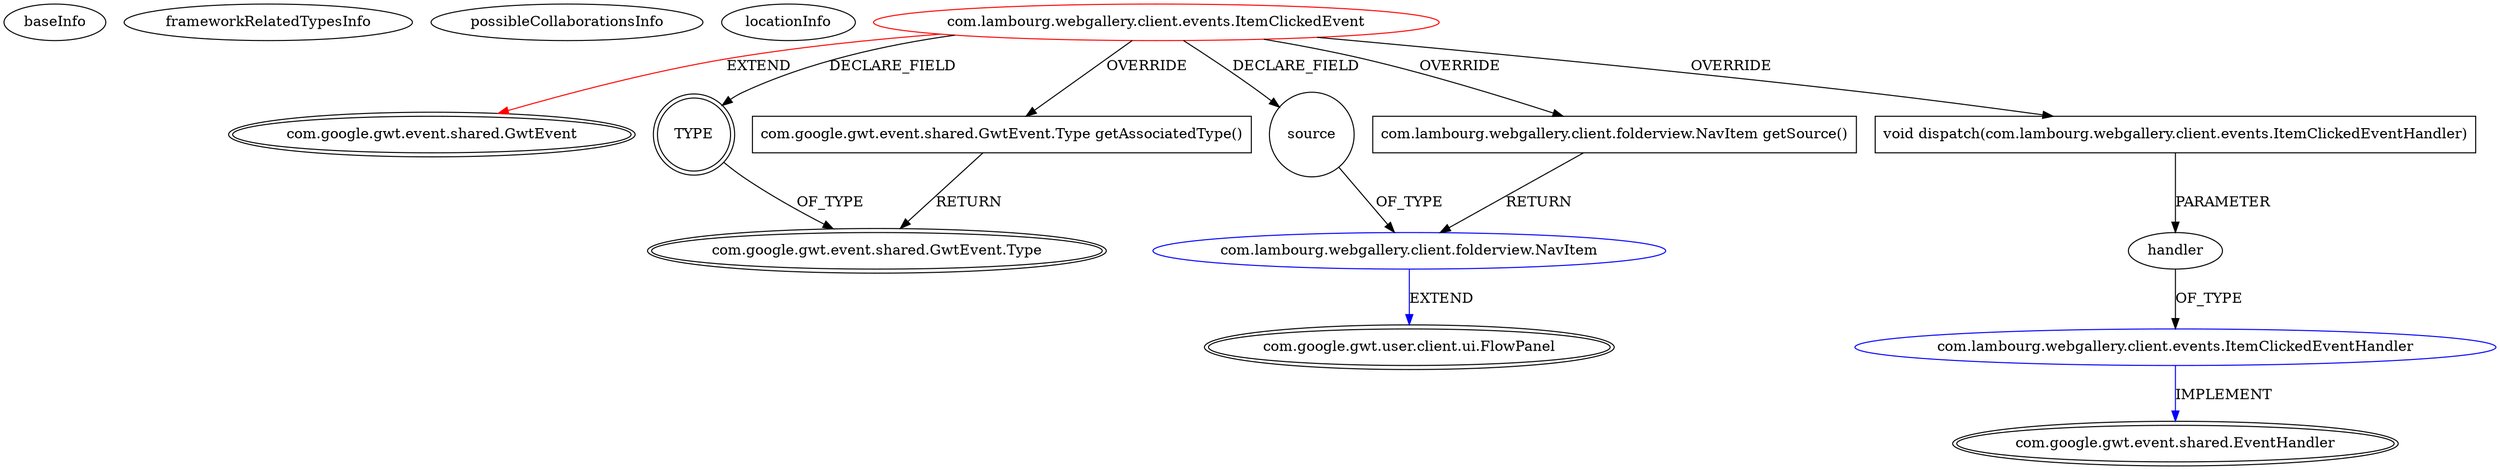 digraph {
baseInfo[graphId=3499,category="extension_graph",isAnonymous=false,possibleRelation=true]
frameworkRelatedTypesInfo[0="com.google.gwt.event.shared.GwtEvent"]
possibleCollaborationsInfo[0="3499~OVERRIDING_METHOD_DECLARATION-RETURN_TYPE-FIELD_DECLARATION-~com.google.gwt.event.shared.GwtEvent ~com.google.gwt.user.client.ui.FlowPanel ~false~false",1="3499~OVERRIDING_METHOD_DECLARATION-PARAMETER_DECLARATION-~com.google.gwt.event.shared.GwtEvent ~com.google.gwt.event.shared.EventHandler ~false~false"]
locationInfo[projectName="lambourg-WebGallery",filePath="/lambourg-WebGallery/WebGallery-master/client/src/com/lambourg/webgallery/client/events/ItemClickedEvent.java",contextSignature="ItemClickedEvent",graphId="3499"]
0[label="com.lambourg.webgallery.client.events.ItemClickedEvent",vertexType="ROOT_CLIENT_CLASS_DECLARATION",isFrameworkType=false,color=red]
1[label="com.google.gwt.event.shared.GwtEvent",vertexType="FRAMEWORK_CLASS_TYPE",isFrameworkType=true,peripheries=2]
2[label="TYPE",vertexType="FIELD_DECLARATION",isFrameworkType=true,peripheries=2,shape=circle]
3[label="com.google.gwt.event.shared.GwtEvent.Type",vertexType="FRAMEWORK_CLASS_TYPE",isFrameworkType=true,peripheries=2]
4[label="source",vertexType="FIELD_DECLARATION",isFrameworkType=false,shape=circle]
5[label="com.lambourg.webgallery.client.folderview.NavItem",vertexType="REFERENCE_CLIENT_CLASS_DECLARATION",isFrameworkType=false,color=blue]
6[label="com.google.gwt.user.client.ui.FlowPanel",vertexType="FRAMEWORK_CLASS_TYPE",isFrameworkType=true,peripheries=2]
7[label="com.google.gwt.event.shared.GwtEvent.Type getAssociatedType()",vertexType="OVERRIDING_METHOD_DECLARATION",isFrameworkType=false,shape=box]
9[label="void dispatch(com.lambourg.webgallery.client.events.ItemClickedEventHandler)",vertexType="OVERRIDING_METHOD_DECLARATION",isFrameworkType=false,shape=box]
10[label="handler",vertexType="PARAMETER_DECLARATION",isFrameworkType=false]
11[label="com.lambourg.webgallery.client.events.ItemClickedEventHandler",vertexType="REFERENCE_CLIENT_CLASS_DECLARATION",isFrameworkType=false,color=blue]
12[label="com.google.gwt.event.shared.EventHandler",vertexType="FRAMEWORK_INTERFACE_TYPE",isFrameworkType=true,peripheries=2]
13[label="com.lambourg.webgallery.client.folderview.NavItem getSource()",vertexType="OVERRIDING_METHOD_DECLARATION",isFrameworkType=false,shape=box]
0->1[label="EXTEND",color=red]
0->2[label="DECLARE_FIELD"]
2->3[label="OF_TYPE"]
0->4[label="DECLARE_FIELD"]
5->6[label="EXTEND",color=blue]
4->5[label="OF_TYPE"]
0->7[label="OVERRIDE"]
7->3[label="RETURN"]
0->9[label="OVERRIDE"]
11->12[label="IMPLEMENT",color=blue]
10->11[label="OF_TYPE"]
9->10[label="PARAMETER"]
0->13[label="OVERRIDE"]
13->5[label="RETURN"]
}
